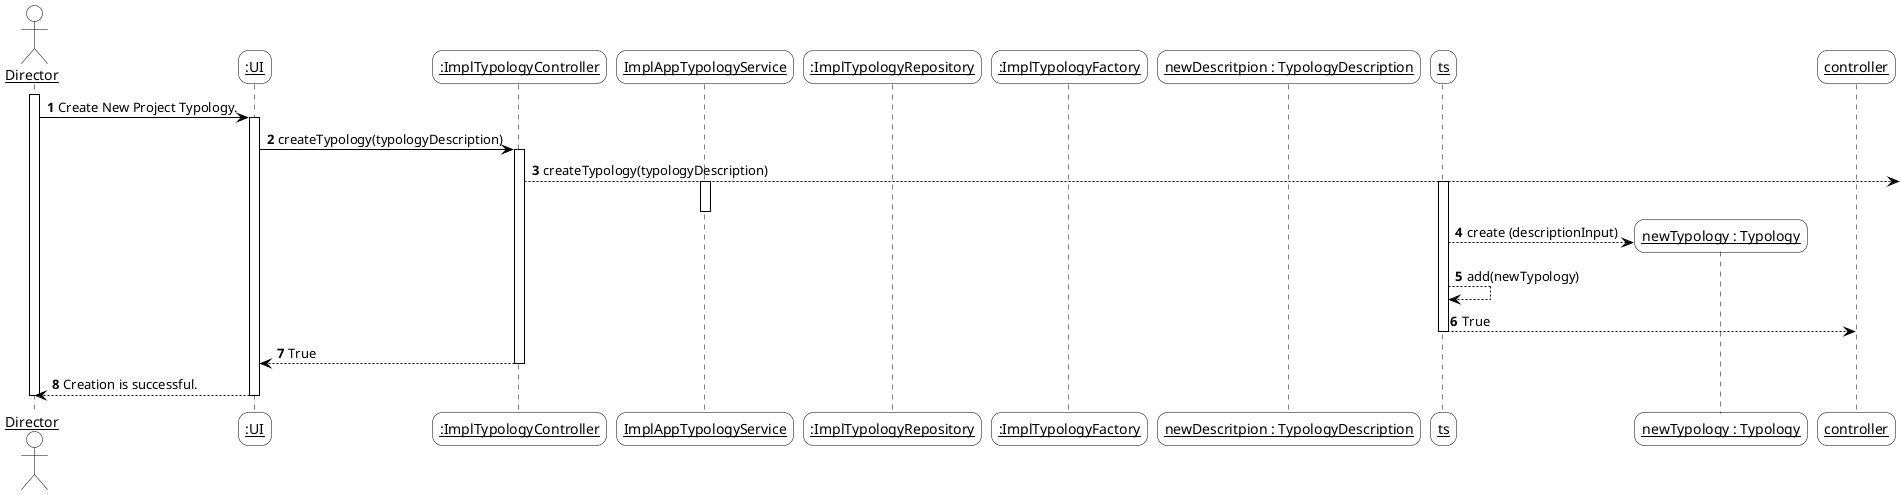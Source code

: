 @startuml
'https://plantuml.com/sequence-diagramskinparam sequenceArrowThickness 2
skinparam roundcorner 20
skinparam maxmessagesize 0
skinparam sequenceParticipant underline
skinparam sequence {
ArrowColor black
ActorBorderColor #black
LifeLineBorderColor black
LifeLineBackgroundColor white
ParticipantBorderColor black
ParticipantBackgroundColor #transparent
ParticipantFontName Aapex
ParticipantFontSize 14
ParticipantFontColor black
ActorBackgroundColor #transparent
ActorFontColor black
ActorFontSize 14
ActorFontName Aapex
}
autonumber

actor "Director" as Director

participant ":UI" as UI
participant ":ImplTypologyController" as TypologyController
participant "ImplAppTypologyService" as TypologyService
participant ":ImplTypologyRepository" as TypologyRepo
participant ":ImplTypologyFactory" as TypologyFactory

activate Director
    Director -> UI : Create New Project Typology.
    activate UI
        UI -> TypologyController: createTypology(typologyDescription)
        activate TypologyController
            TypologyController -->  : createTypology(typologyDescription)
            activate TypologyService
            create participant "newDescritpion : TypologyDescription" as dtoDescription
            TypologyService --
            deactivate TypologyService
            activate ts
            create participant "newTypology : Typology" as newTypology
                ts --> newTypology : create (descriptionInput)
                ts --> ts : add(newTypology)
                ts --> controller : True
            deactivate ts
       TypologyController --> UI : True
       deactivate TypologyController
       UI --> Director : Creation is successful.
    deactivate UI
deactivate Director
@enduml